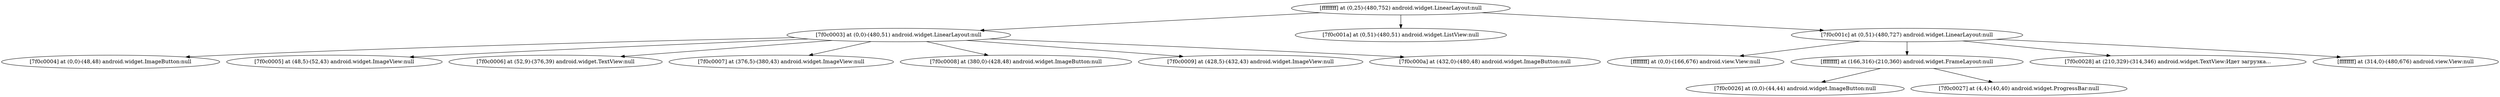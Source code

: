 strict digraph G {
  1 [ label="[ffffffff] at (0,25)-(480,752) android.widget.LinearLayout:null" ];
  2 [ label="[7f0c0003] at (0,0)-(480,51) android.widget.LinearLayout:null" ];
  3 [ label="[7f0c0004] at (0,0)-(48,48) android.widget.ImageButton:null" ];
  4 [ label="[7f0c0005] at (48,5)-(52,43) android.widget.ImageView:null" ];
  5 [ label="[7f0c0006] at (52,9)-(376,39) android.widget.TextView:null" ];
  6 [ label="[7f0c0007] at (376,5)-(380,43) android.widget.ImageView:null" ];
  7 [ label="[7f0c0008] at (380,0)-(428,48) android.widget.ImageButton:null" ];
  8 [ label="[7f0c0009] at (428,5)-(432,43) android.widget.ImageView:null" ];
  9 [ label="[7f0c000a] at (432,0)-(480,48) android.widget.ImageButton:null" ];
  10 [ label="[7f0c001a] at (0,51)-(480,51) android.widget.ListView:null" ];
  11 [ label="[7f0c001c] at (0,51)-(480,727) android.widget.LinearLayout:null" ];
  12 [ label="[ffffffff] at (0,0)-(166,676) android.view.View:null" ];
  13 [ label="[ffffffff] at (166,316)-(210,360) android.widget.FrameLayout:null" ];
  14 [ label="[7f0c0026] at (0,0)-(44,44) android.widget.ImageButton:null" ];
  15 [ label="[7f0c0027] at (4,4)-(40,40) android.widget.ProgressBar:null" ];
  16 [ label="[7f0c0028] at (210,329)-(314,346) android.widget.TextView:Идет загрузка..." ];
  17 [ label="[ffffffff] at (314,0)-(480,676) android.view.View:null" ];
  1 -> 2;
  2 -> 3;
  2 -> 4;
  2 -> 5;
  2 -> 6;
  2 -> 7;
  2 -> 8;
  2 -> 9;
  1 -> 10;
  1 -> 11;
  11 -> 12;
  11 -> 13;
  13 -> 14;
  13 -> 15;
  11 -> 16;
  11 -> 17;
}
